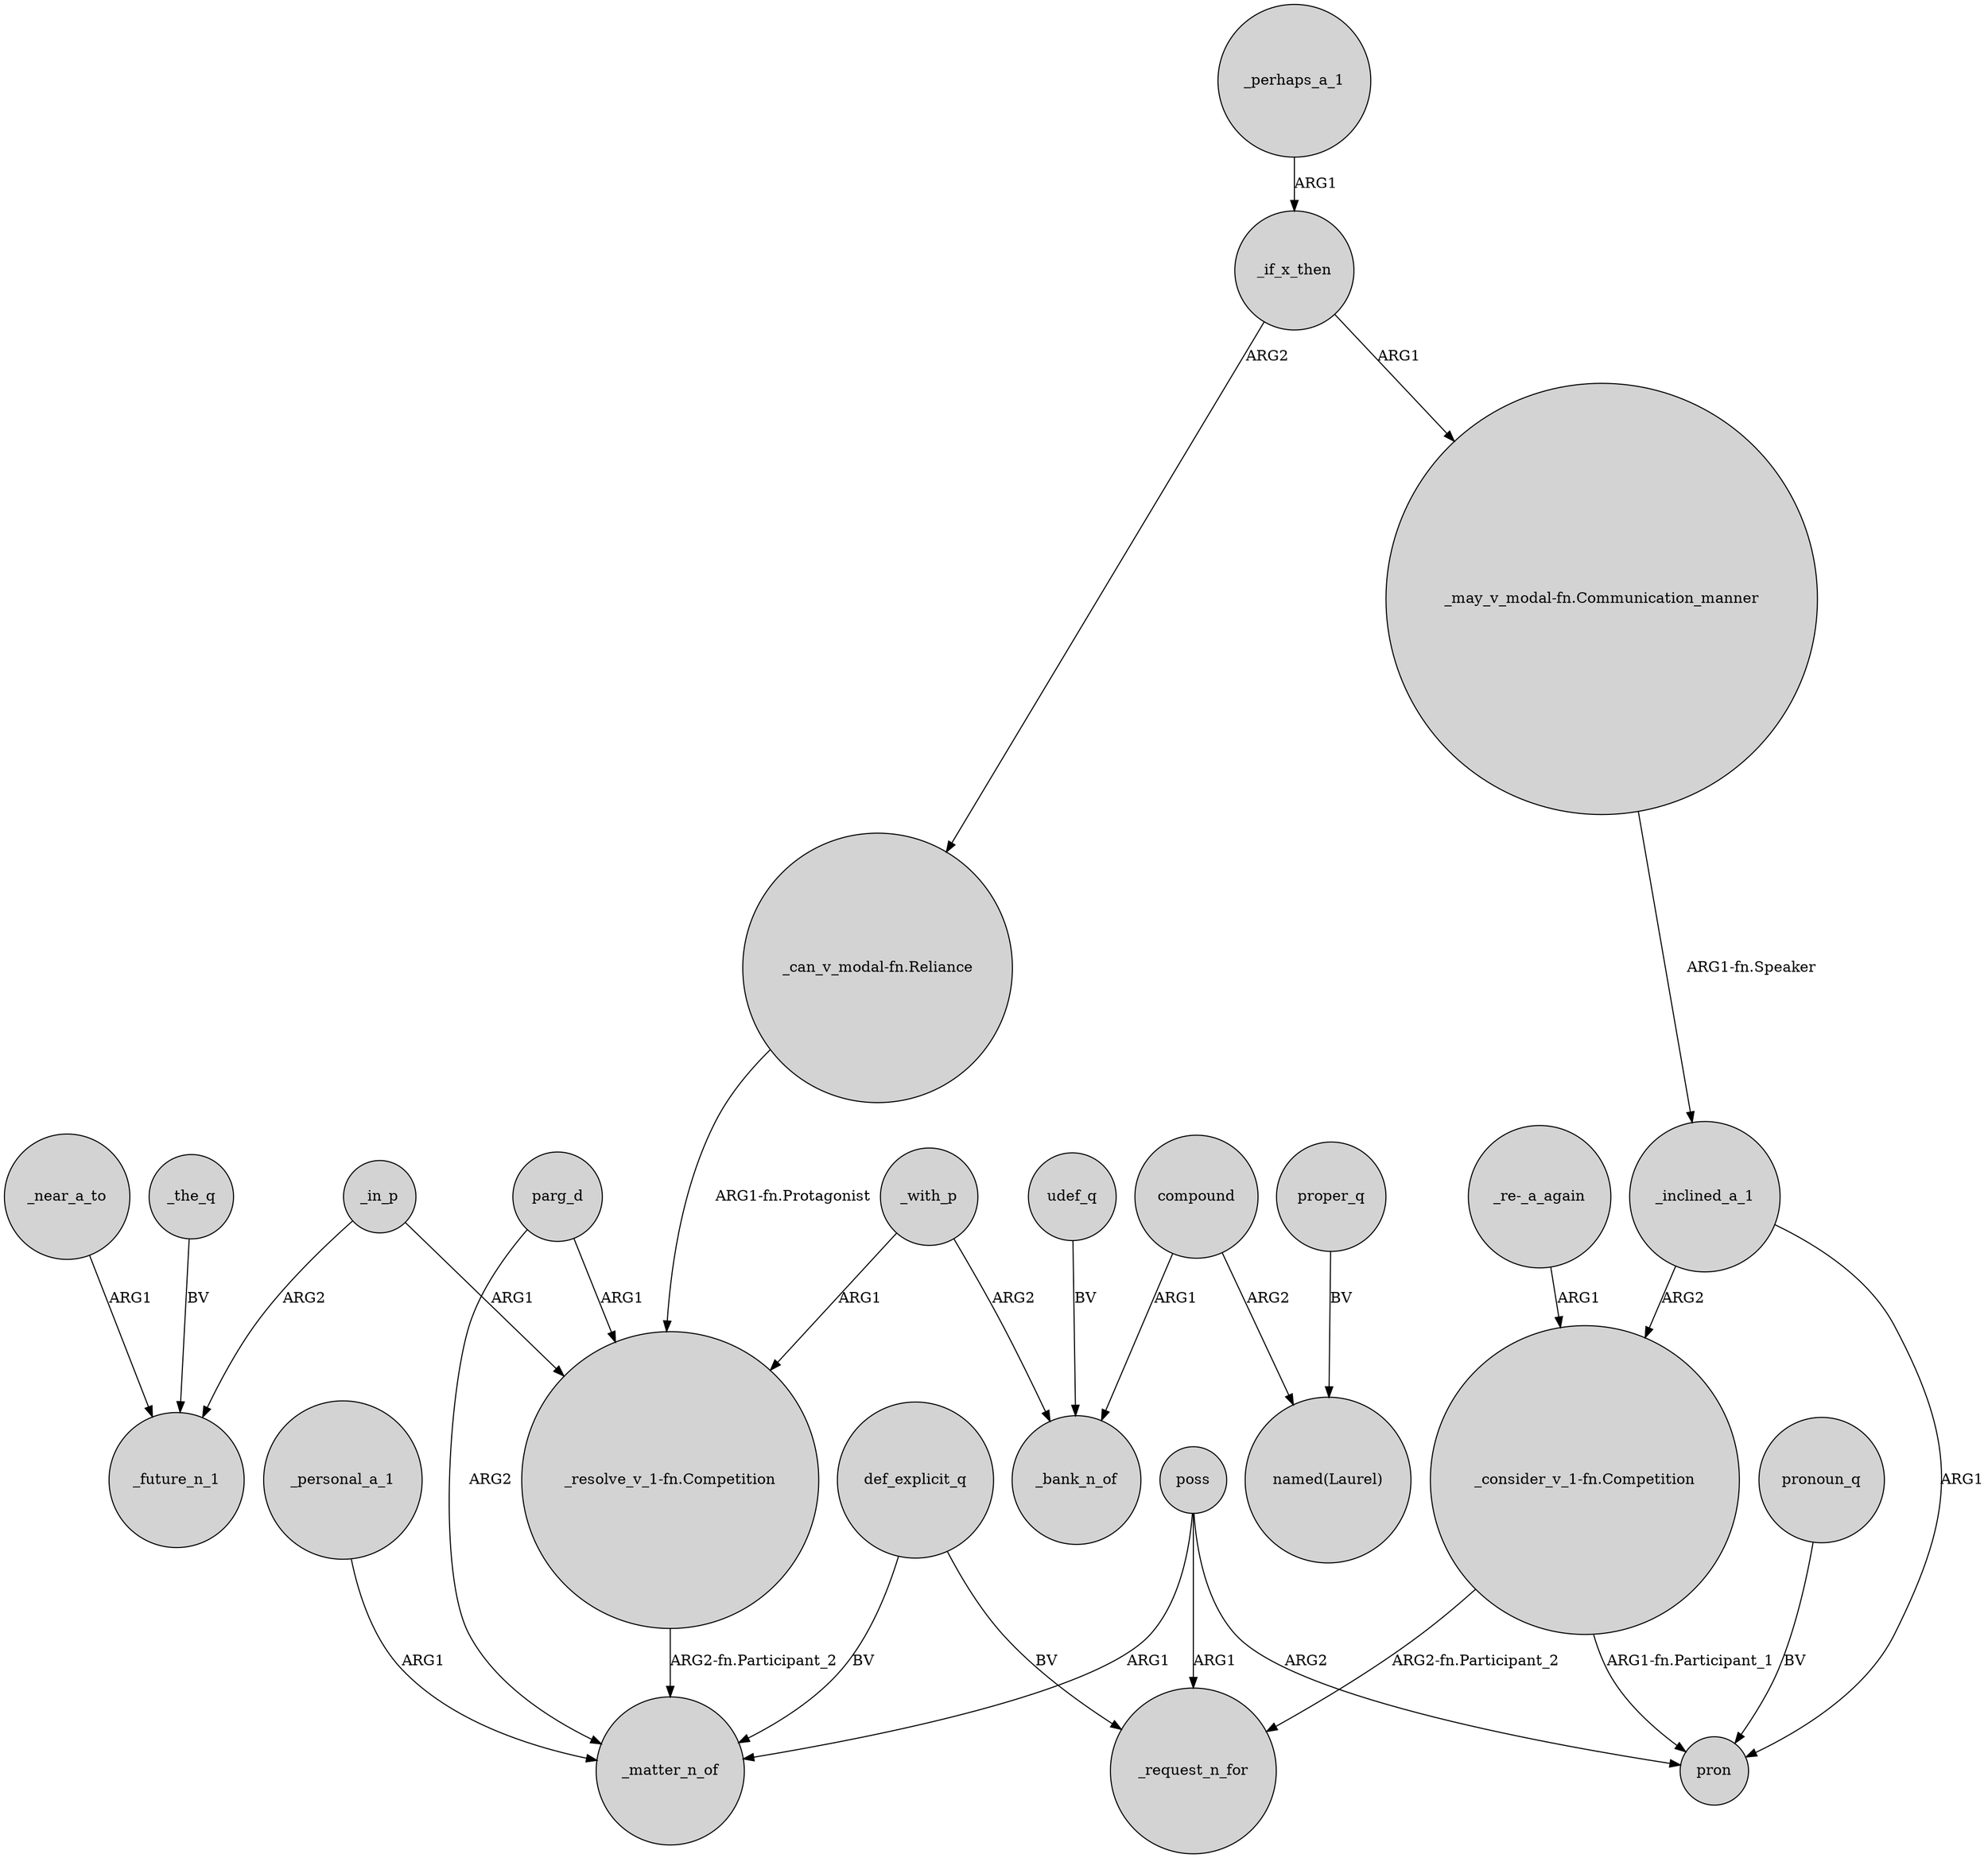 digraph {
	node [shape=circle style=filled]
	_if_x_then -> "_may_v_modal-fn.Communication_manner" [label=ARG1]
	compound -> "named(Laurel)" [label=ARG2]
	poss -> _matter_n_of [label=ARG1]
	def_explicit_q -> _request_n_for [label=BV]
	"_may_v_modal-fn.Communication_manner" -> _inclined_a_1 [label="ARG1-fn.Speaker"]
	proper_q -> "named(Laurel)" [label=BV]
	_in_p -> "_resolve_v_1-fn.Competition" [label=ARG1]
	compound -> _bank_n_of [label=ARG1]
	_inclined_a_1 -> "_consider_v_1-fn.Competition" [label=ARG2]
	"_resolve_v_1-fn.Competition" -> _matter_n_of [label="ARG2-fn.Participant_2"]
	"_consider_v_1-fn.Competition" -> pron [label="ARG1-fn.Participant_1"]
	udef_q -> _bank_n_of [label=BV]
	_personal_a_1 -> _matter_n_of [label=ARG1]
	def_explicit_q -> _matter_n_of [label=BV]
	pronoun_q -> pron [label=BV]
	poss -> pron [label=ARG2]
	_if_x_then -> "_can_v_modal-fn.Reliance" [label=ARG2]
	_near_a_to -> _future_n_1 [label=ARG1]
	"_consider_v_1-fn.Competition" -> _request_n_for [label="ARG2-fn.Participant_2"]
	"_re-_a_again" -> "_consider_v_1-fn.Competition" [label=ARG1]
	poss -> _request_n_for [label=ARG1]
	_the_q -> _future_n_1 [label=BV]
	_perhaps_a_1 -> _if_x_then [label=ARG1]
	parg_d -> _matter_n_of [label=ARG2]
	_in_p -> _future_n_1 [label=ARG2]
	"_can_v_modal-fn.Reliance" -> "_resolve_v_1-fn.Competition" [label="ARG1-fn.Protagonist"]
	parg_d -> "_resolve_v_1-fn.Competition" [label=ARG1]
	_with_p -> _bank_n_of [label=ARG2]
	_inclined_a_1 -> pron [label=ARG1]
	_with_p -> "_resolve_v_1-fn.Competition" [label=ARG1]
}
